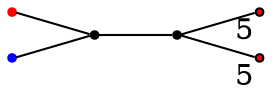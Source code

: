 graph diagram {
node [shape=point,color=black];
rankdir = LR;
subgraph subdiagram {
1 -- 2;
}
{3,4} -- 1;
2 -- {6,5}
3 [color=red];
4 [color=blue];
5 [fillcolor=red,xlabel=5];
6 [fillcolor=red,xlabel=5];
}
